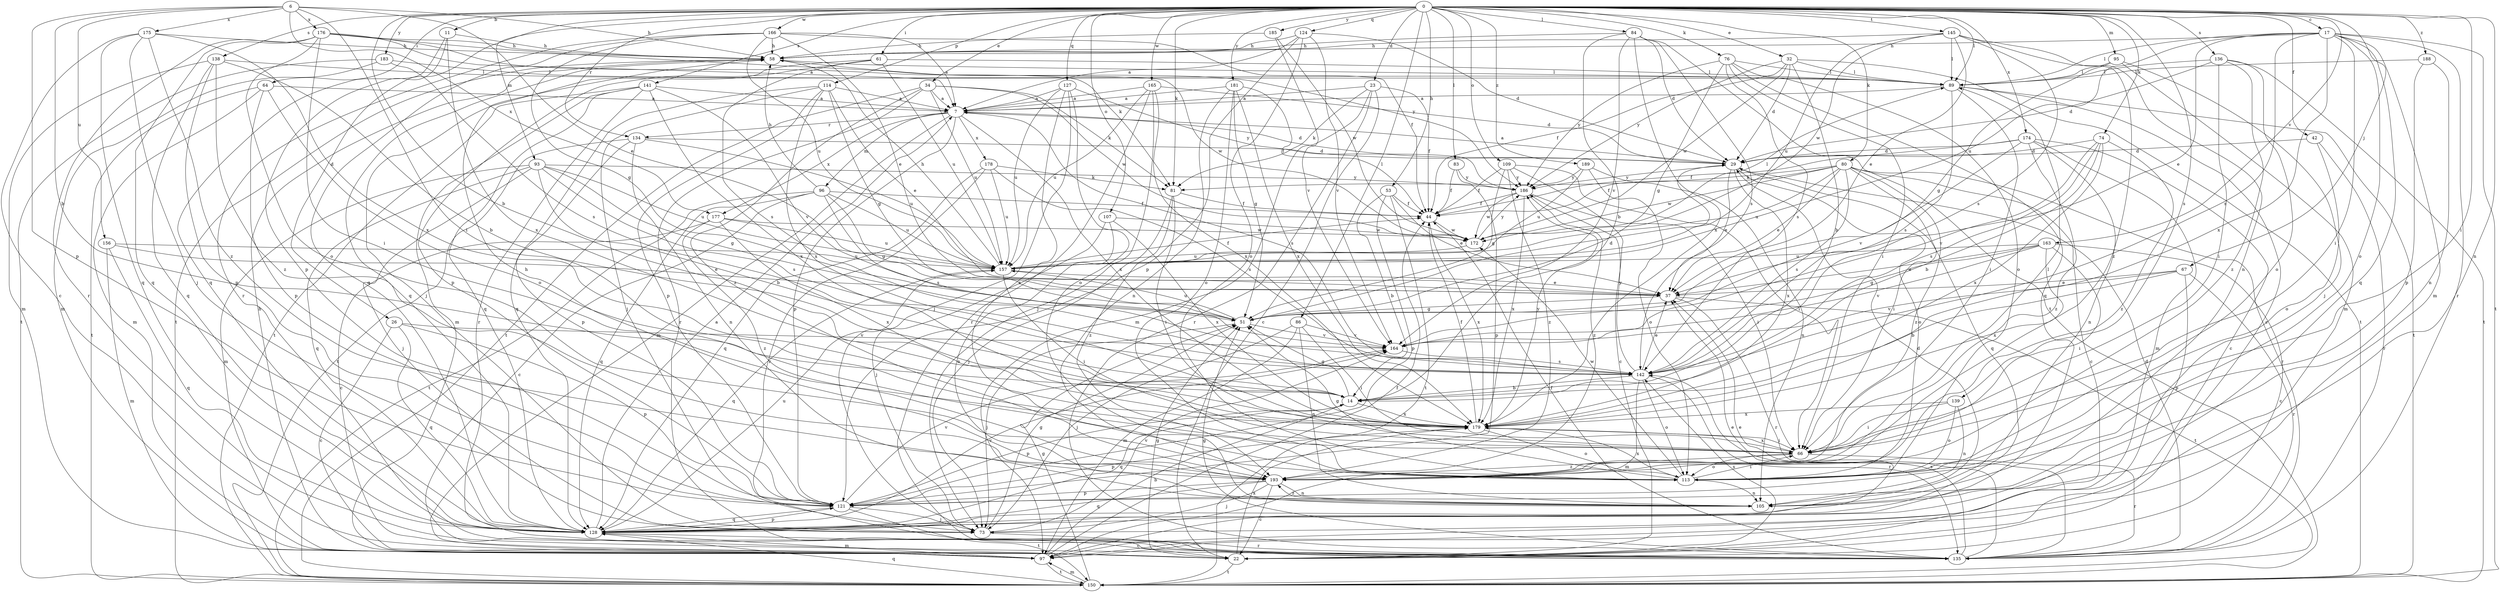 strict digraph  {
0;
6;
7;
11;
14;
17;
22;
23;
26;
29;
32;
34;
37;
42;
44;
51;
53;
58;
61;
64;
66;
67;
73;
74;
76;
80;
81;
83;
84;
86;
89;
93;
95;
96;
97;
105;
107;
109;
113;
114;
121;
124;
127;
128;
134;
135;
136;
138;
139;
141;
142;
145;
150;
156;
157;
163;
164;
165;
166;
172;
174;
175;
176;
177;
178;
179;
181;
183;
185;
186;
188;
189;
193;
0 -> 11  [label=b];
0 -> 14  [label=b];
0 -> 17  [label=c];
0 -> 23  [label=d];
0 -> 26  [label=d];
0 -> 32  [label=e];
0 -> 34  [label=e];
0 -> 42  [label=f];
0 -> 53  [label=h];
0 -> 61  [label=i];
0 -> 64  [label=i];
0 -> 66  [label=i];
0 -> 67  [label=j];
0 -> 74  [label=k];
0 -> 76  [label=k];
0 -> 80  [label=k];
0 -> 81  [label=k];
0 -> 83  [label=l];
0 -> 84  [label=l];
0 -> 86  [label=l];
0 -> 89  [label=l];
0 -> 93  [label=m];
0 -> 95  [label=m];
0 -> 105  [label=n];
0 -> 107  [label=o];
0 -> 109  [label=o];
0 -> 114  [label=p];
0 -> 124  [label=q];
0 -> 127  [label=q];
0 -> 134  [label=r];
0 -> 136  [label=s];
0 -> 138  [label=s];
0 -> 139  [label=s];
0 -> 141  [label=s];
0 -> 145  [label=t];
0 -> 163  [label=v];
0 -> 165  [label=w];
0 -> 166  [label=w];
0 -> 174  [label=x];
0 -> 181  [label=y];
0 -> 183  [label=y];
0 -> 185  [label=y];
0 -> 188  [label=z];
0 -> 189  [label=z];
6 -> 14  [label=b];
6 -> 37  [label=e];
6 -> 58  [label=h];
6 -> 66  [label=i];
6 -> 121  [label=p];
6 -> 156  [label=u];
6 -> 175  [label=x];
6 -> 176  [label=x];
6 -> 177  [label=x];
7 -> 29  [label=d];
7 -> 96  [label=m];
7 -> 97  [label=m];
7 -> 121  [label=p];
7 -> 134  [label=r];
7 -> 142  [label=s];
7 -> 177  [label=x];
7 -> 178  [label=x];
7 -> 179  [label=x];
11 -> 58  [label=h];
11 -> 121  [label=p];
11 -> 128  [label=q];
11 -> 179  [label=x];
14 -> 51  [label=g];
14 -> 121  [label=p];
14 -> 128  [label=q];
14 -> 179  [label=x];
17 -> 37  [label=e];
17 -> 58  [label=h];
17 -> 66  [label=i];
17 -> 89  [label=l];
17 -> 97  [label=m];
17 -> 113  [label=o];
17 -> 128  [label=q];
17 -> 135  [label=r];
17 -> 142  [label=s];
17 -> 150  [label=t];
17 -> 157  [label=u];
17 -> 179  [label=x];
22 -> 51  [label=g];
22 -> 142  [label=s];
22 -> 150  [label=t];
22 -> 179  [label=x];
23 -> 7  [label=a];
23 -> 22  [label=c];
23 -> 44  [label=f];
23 -> 81  [label=k];
23 -> 97  [label=m];
23 -> 135  [label=r];
26 -> 22  [label=c];
26 -> 121  [label=p];
26 -> 128  [label=q];
26 -> 164  [label=v];
29 -> 7  [label=a];
29 -> 37  [label=e];
29 -> 113  [label=o];
29 -> 128  [label=q];
29 -> 179  [label=x];
29 -> 186  [label=y];
32 -> 14  [label=b];
32 -> 29  [label=d];
32 -> 44  [label=f];
32 -> 89  [label=l];
32 -> 150  [label=t];
32 -> 172  [label=w];
32 -> 186  [label=y];
34 -> 7  [label=a];
34 -> 81  [label=k];
34 -> 135  [label=r];
34 -> 150  [label=t];
34 -> 157  [label=u];
34 -> 172  [label=w];
34 -> 193  [label=z];
37 -> 51  [label=g];
37 -> 135  [label=r];
37 -> 150  [label=t];
42 -> 29  [label=d];
42 -> 113  [label=o];
42 -> 135  [label=r];
44 -> 172  [label=w];
44 -> 179  [label=x];
51 -> 29  [label=d];
51 -> 73  [label=j];
51 -> 157  [label=u];
51 -> 164  [label=v];
53 -> 14  [label=b];
53 -> 37  [label=e];
53 -> 44  [label=f];
53 -> 121  [label=p];
53 -> 150  [label=t];
58 -> 89  [label=l];
58 -> 128  [label=q];
58 -> 150  [label=t];
58 -> 172  [label=w];
61 -> 73  [label=j];
61 -> 89  [label=l];
61 -> 121  [label=p];
61 -> 142  [label=s];
61 -> 157  [label=u];
64 -> 7  [label=a];
64 -> 97  [label=m];
64 -> 113  [label=o];
64 -> 121  [label=p];
64 -> 150  [label=t];
66 -> 89  [label=l];
66 -> 113  [label=o];
66 -> 135  [label=r];
66 -> 179  [label=x];
66 -> 193  [label=z];
67 -> 14  [label=b];
67 -> 37  [label=e];
67 -> 121  [label=p];
67 -> 135  [label=r];
67 -> 164  [label=v];
73 -> 51  [label=g];
73 -> 135  [label=r];
73 -> 164  [label=v];
74 -> 14  [label=b];
74 -> 29  [label=d];
74 -> 142  [label=s];
74 -> 164  [label=v];
74 -> 179  [label=x];
74 -> 193  [label=z];
76 -> 51  [label=g];
76 -> 66  [label=i];
76 -> 89  [label=l];
76 -> 113  [label=o];
76 -> 128  [label=q];
76 -> 142  [label=s];
76 -> 186  [label=y];
80 -> 22  [label=c];
80 -> 37  [label=e];
80 -> 44  [label=f];
80 -> 66  [label=i];
80 -> 81  [label=k];
80 -> 135  [label=r];
80 -> 142  [label=s];
80 -> 157  [label=u];
80 -> 172  [label=w];
80 -> 193  [label=z];
81 -> 44  [label=f];
81 -> 66  [label=i];
81 -> 73  [label=j];
81 -> 193  [label=z];
83 -> 44  [label=f];
83 -> 121  [label=p];
83 -> 186  [label=y];
84 -> 14  [label=b];
84 -> 29  [label=d];
84 -> 58  [label=h];
84 -> 142  [label=s];
84 -> 150  [label=t];
84 -> 164  [label=v];
84 -> 179  [label=x];
86 -> 66  [label=i];
86 -> 73  [label=j];
86 -> 97  [label=m];
86 -> 105  [label=n];
86 -> 164  [label=v];
89 -> 7  [label=a];
89 -> 22  [label=c];
89 -> 66  [label=i];
89 -> 142  [label=s];
89 -> 150  [label=t];
93 -> 14  [label=b];
93 -> 51  [label=g];
93 -> 73  [label=j];
93 -> 97  [label=m];
93 -> 128  [label=q];
93 -> 142  [label=s];
93 -> 157  [label=u];
93 -> 186  [label=y];
95 -> 51  [label=g];
95 -> 73  [label=j];
95 -> 89  [label=l];
95 -> 97  [label=m];
96 -> 22  [label=c];
96 -> 44  [label=f];
96 -> 51  [label=g];
96 -> 58  [label=h];
96 -> 128  [label=q];
96 -> 142  [label=s];
96 -> 150  [label=t];
96 -> 157  [label=u];
97 -> 14  [label=b];
97 -> 37  [label=e];
97 -> 44  [label=f];
97 -> 58  [label=h];
97 -> 150  [label=t];
105 -> 193  [label=z];
107 -> 73  [label=j];
107 -> 105  [label=n];
107 -> 172  [label=w];
107 -> 179  [label=x];
109 -> 22  [label=c];
109 -> 44  [label=f];
109 -> 51  [label=g];
109 -> 66  [label=i];
109 -> 186  [label=y];
109 -> 193  [label=z];
113 -> 51  [label=g];
113 -> 66  [label=i];
113 -> 105  [label=n];
113 -> 172  [label=w];
113 -> 179  [label=x];
114 -> 7  [label=a];
114 -> 37  [label=e];
114 -> 51  [label=g];
114 -> 73  [label=j];
114 -> 121  [label=p];
114 -> 128  [label=q];
114 -> 179  [label=x];
121 -> 73  [label=j];
121 -> 128  [label=q];
121 -> 150  [label=t];
121 -> 164  [label=v];
124 -> 7  [label=a];
124 -> 29  [label=d];
124 -> 58  [label=h];
124 -> 113  [label=o];
124 -> 121  [label=p];
124 -> 164  [label=v];
127 -> 7  [label=a];
127 -> 73  [label=j];
127 -> 113  [label=o];
127 -> 157  [label=u];
127 -> 186  [label=y];
127 -> 193  [label=z];
128 -> 7  [label=a];
128 -> 22  [label=c];
128 -> 29  [label=d];
128 -> 97  [label=m];
128 -> 121  [label=p];
128 -> 157  [label=u];
128 -> 164  [label=v];
134 -> 29  [label=d];
134 -> 105  [label=n];
134 -> 121  [label=p];
134 -> 150  [label=t];
134 -> 157  [label=u];
135 -> 29  [label=d];
135 -> 37  [label=e];
135 -> 44  [label=f];
135 -> 51  [label=g];
135 -> 142  [label=s];
136 -> 29  [label=d];
136 -> 66  [label=i];
136 -> 89  [label=l];
136 -> 113  [label=o];
136 -> 150  [label=t];
136 -> 193  [label=z];
138 -> 14  [label=b];
138 -> 89  [label=l];
138 -> 97  [label=m];
138 -> 121  [label=p];
138 -> 128  [label=q];
138 -> 193  [label=z];
139 -> 66  [label=i];
139 -> 105  [label=n];
139 -> 113  [label=o];
139 -> 179  [label=x];
141 -> 7  [label=a];
141 -> 97  [label=m];
141 -> 128  [label=q];
141 -> 135  [label=r];
141 -> 150  [label=t];
141 -> 164  [label=v];
141 -> 179  [label=x];
142 -> 14  [label=b];
142 -> 37  [label=e];
142 -> 97  [label=m];
142 -> 113  [label=o];
142 -> 135  [label=r];
142 -> 186  [label=y];
145 -> 37  [label=e];
145 -> 58  [label=h];
145 -> 89  [label=l];
145 -> 105  [label=n];
145 -> 142  [label=s];
145 -> 157  [label=u];
145 -> 172  [label=w];
145 -> 193  [label=z];
150 -> 51  [label=g];
150 -> 97  [label=m];
150 -> 128  [label=q];
156 -> 37  [label=e];
156 -> 97  [label=m];
156 -> 128  [label=q];
156 -> 157  [label=u];
157 -> 37  [label=e];
157 -> 44  [label=f];
157 -> 58  [label=h];
157 -> 66  [label=i];
157 -> 128  [label=q];
163 -> 22  [label=c];
163 -> 37  [label=e];
163 -> 51  [label=g];
163 -> 66  [label=i];
163 -> 157  [label=u];
163 -> 164  [label=v];
163 -> 179  [label=x];
164 -> 142  [label=s];
165 -> 7  [label=a];
165 -> 29  [label=d];
165 -> 73  [label=j];
165 -> 135  [label=r];
165 -> 157  [label=u];
165 -> 179  [label=x];
166 -> 7  [label=a];
166 -> 37  [label=e];
166 -> 44  [label=f];
166 -> 51  [label=g];
166 -> 58  [label=h];
166 -> 128  [label=q];
166 -> 135  [label=r];
166 -> 157  [label=u];
172 -> 89  [label=l];
172 -> 157  [label=u];
172 -> 186  [label=y];
174 -> 22  [label=c];
174 -> 29  [label=d];
174 -> 44  [label=f];
174 -> 97  [label=m];
174 -> 105  [label=n];
174 -> 164  [label=v];
174 -> 193  [label=z];
175 -> 22  [label=c];
175 -> 58  [label=h];
175 -> 73  [label=j];
175 -> 128  [label=q];
175 -> 179  [label=x];
175 -> 193  [label=z];
176 -> 7  [label=a];
176 -> 58  [label=h];
176 -> 66  [label=i];
176 -> 81  [label=k];
176 -> 113  [label=o];
176 -> 128  [label=q];
176 -> 135  [label=r];
176 -> 186  [label=y];
177 -> 22  [label=c];
177 -> 157  [label=u];
177 -> 172  [label=w];
177 -> 179  [label=x];
177 -> 193  [label=z];
178 -> 81  [label=k];
178 -> 128  [label=q];
178 -> 135  [label=r];
178 -> 142  [label=s];
178 -> 157  [label=u];
179 -> 44  [label=f];
179 -> 66  [label=i];
179 -> 113  [label=o];
179 -> 121  [label=p];
179 -> 186  [label=y];
181 -> 7  [label=a];
181 -> 44  [label=f];
181 -> 51  [label=g];
181 -> 105  [label=n];
181 -> 113  [label=o];
181 -> 179  [label=x];
183 -> 89  [label=l];
183 -> 97  [label=m];
183 -> 142  [label=s];
183 -> 150  [label=t];
185 -> 58  [label=h];
185 -> 164  [label=v];
185 -> 172  [label=w];
186 -> 44  [label=f];
186 -> 66  [label=i];
186 -> 172  [label=w];
186 -> 179  [label=x];
186 -> 193  [label=z];
188 -> 89  [label=l];
188 -> 105  [label=n];
188 -> 121  [label=p];
189 -> 105  [label=n];
189 -> 113  [label=o];
189 -> 157  [label=u];
189 -> 186  [label=y];
193 -> 22  [label=c];
193 -> 58  [label=h];
193 -> 73  [label=j];
193 -> 105  [label=n];
193 -> 121  [label=p];
193 -> 128  [label=q];
}
